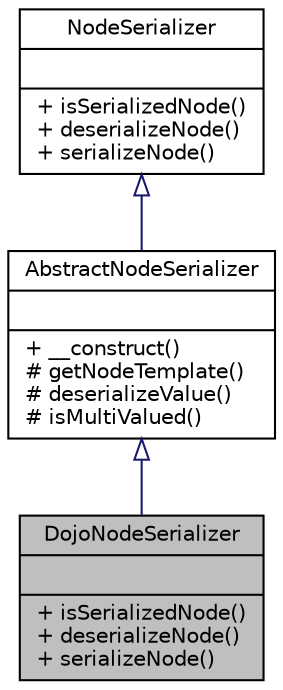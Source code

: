 digraph "DojoNodeSerializer"
{
  edge [fontname="Helvetica",fontsize="10",labelfontname="Helvetica",labelfontsize="10"];
  node [fontname="Helvetica",fontsize="10",shape=record];
  Node0 [label="{DojoNodeSerializer\n||+ isSerializedNode()\l+ deserializeNode()\l+ serializeNode()\l}",height=0.2,width=0.4,color="black", fillcolor="grey75", style="filled", fontcolor="black"];
  Node1 -> Node0 [dir="back",color="midnightblue",fontsize="10",style="solid",arrowtail="onormal",fontname="Helvetica"];
  Node1 [label="{AbstractNodeSerializer\n||+ __construct()\l# getNodeTemplate()\l# deserializeValue()\l# isMultiValued()\l}",height=0.2,width=0.4,color="black", fillcolor="white", style="filled",URL="$classwcmf_1_1lib_1_1model_1_1impl_1_1_abstract_node_serializer.html",tooltip="NodeSerializerBase is a base class for NodeSerialize implementations. "];
  Node2 -> Node1 [dir="back",color="midnightblue",fontsize="10",style="solid",arrowtail="onormal",fontname="Helvetica"];
  Node2 [label="{NodeSerializer\n||+ isSerializedNode()\l+ deserializeNode()\l+ serializeNode()\l}",height=0.2,width=0.4,color="black", fillcolor="white", style="filled",URL="$interfacewcmf_1_1lib_1_1model_1_1_node_serializer.html",tooltip="NodeSerializer implementations are used to serialize Nodes into an array representation or deserializ..."];
}
